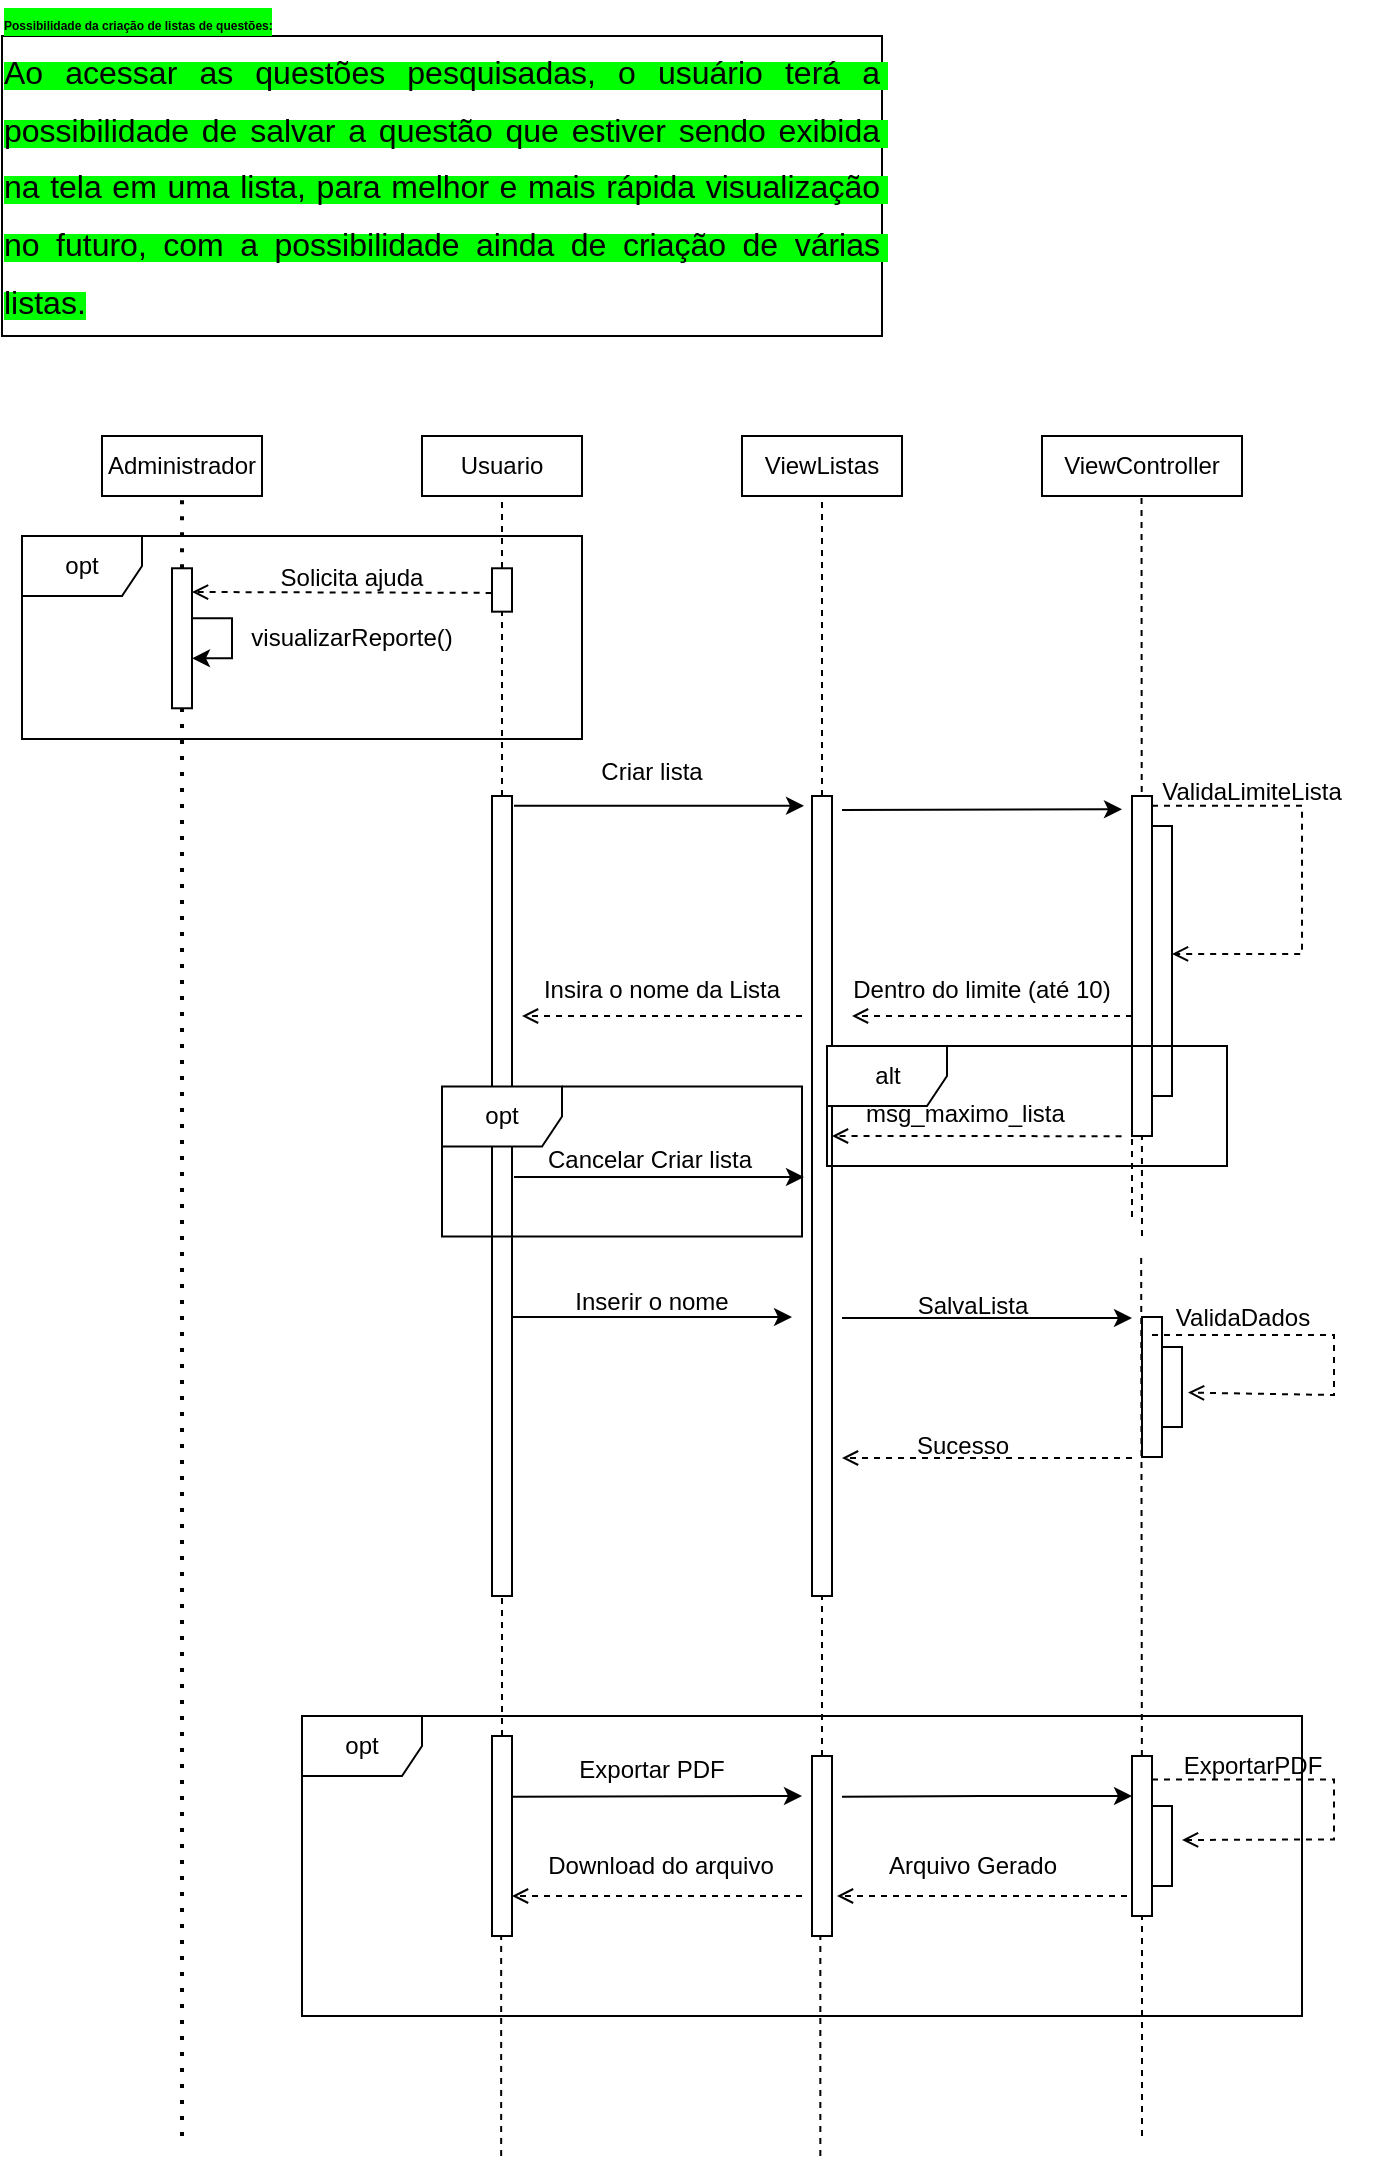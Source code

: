 <mxfile version="26.2.14">
  <diagram name="Página-1" id="BLvk0eQHxglNfP6eWdGU">
    <mxGraphModel dx="835" dy="476" grid="1" gridSize="10" guides="1" tooltips="1" connect="1" arrows="1" fold="1" page="1" pageScale="1" pageWidth="827" pageHeight="1169" math="0" shadow="0">
      <root>
        <mxCell id="0" />
        <mxCell id="1" parent="0" />
        <mxCell id="ODyMLqYF2nCaOZKzwvnY-1" value="&lt;span id=&quot;docs-internal-guid-a57da334-7fff-e3e3-7578-2005c0f5c0eb&quot;&gt;&lt;p style=&quot;line-height:1.8;text-align: justify;margin-top:0pt;margin-bottom:0pt;&quot; dir=&quot;ltr&quot;&gt;&lt;span style=&quot;font-family: Arial, sans-serif; background-color: rgb(0, 255, 0); font-weight: 700; font-variant-numeric: normal; font-variant-east-asian: normal; font-variant-alternates: normal; font-variant-position: normal; font-variant-emoji: normal; vertical-align: baseline; white-space-collapse: preserve;&quot;&gt;&lt;font style=&quot;font-size: 6px;&quot;&gt;Possibilidade da criação de listas de questões:&lt;/font&gt;&lt;/span&gt;&lt;/p&gt;&lt;p style=&quot;line-height:1.8;text-align: justify;margin-top:0pt;margin-bottom:0pt;&quot; dir=&quot;ltr&quot;&gt;&lt;span style=&quot;font-family: Arial, sans-serif; background-color: rgb(0, 255, 0); font-variant-numeric: normal; font-variant-east-asian: normal; font-variant-alternates: normal; font-variant-position: normal; font-variant-emoji: normal; vertical-align: baseline; white-space-collapse: preserve;&quot;&gt;&lt;font size=&quot;3&quot;&gt;Ao acessar as questões pesquisadas, o usuário terá a possibilidade de salvar a questão que estiver sendo exibida na tela em uma lista, para melhor e mais rápida visualização no futuro, com a possibilidade ainda de criação de várias listas.&lt;/font&gt;&lt;/span&gt;&lt;/p&gt;&lt;div&gt;&lt;span style=&quot;font-size: 12pt; font-family: Arial, sans-serif; background-color: rgb(0, 255, 0); font-variant-numeric: normal; font-variant-east-asian: normal; font-variant-alternates: normal; font-variant-position: normal; font-variant-emoji: normal; vertical-align: baseline; white-space-collapse: preserve;&quot;&gt;&lt;br&gt;&lt;/span&gt;&lt;/div&gt;&lt;/span&gt;" style="rounded=0;whiteSpace=wrap;html=1;" parent="1" vertex="1">
          <mxGeometry x="30" y="80" width="440" height="150" as="geometry" />
        </mxCell>
        <mxCell id="ODyMLqYF2nCaOZKzwvnY-2" value="Usuario" style="rounded=0;whiteSpace=wrap;html=1;" parent="1" vertex="1">
          <mxGeometry x="240" y="280" width="80" height="30" as="geometry" />
        </mxCell>
        <mxCell id="ODyMLqYF2nCaOZKzwvnY-4" value="" style="endArrow=none;dashed=1;html=1;rounded=0;" parent="1" source="YkKsjHE401IhQZZh_499-2" edge="1">
          <mxGeometry width="50" height="50" relative="1" as="geometry">
            <mxPoint x="280" y="680" as="sourcePoint" />
            <mxPoint x="280" y="310" as="targetPoint" />
          </mxGeometry>
        </mxCell>
        <mxCell id="YkKsjHE401IhQZZh_499-1" value="ViewListas" style="rounded=0;whiteSpace=wrap;html=1;" parent="1" vertex="1">
          <mxGeometry x="400" y="280" width="80" height="30" as="geometry" />
        </mxCell>
        <mxCell id="YkKsjHE401IhQZZh_499-3" value="" style="endArrow=none;dashed=1;html=1;rounded=0;exitX=0.5;exitY=0;exitDx=0;exitDy=0;" parent="1" target="YkKsjHE401IhQZZh_499-2" edge="1" source="V8U6Opk8REqJxy-VVyZn-57">
          <mxGeometry width="50" height="50" relative="1" as="geometry">
            <mxPoint x="280" y="800" as="sourcePoint" />
            <mxPoint x="280" y="310" as="targetPoint" />
            <Array as="points">
              <mxPoint x="280" y="730" />
            </Array>
          </mxGeometry>
        </mxCell>
        <mxCell id="YkKsjHE401IhQZZh_499-2" value="" style="rounded=0;whiteSpace=wrap;html=1;" parent="1" vertex="1">
          <mxGeometry x="275" y="460" width="10" height="400" as="geometry" />
        </mxCell>
        <mxCell id="YkKsjHE401IhQZZh_499-6" value="" style="endArrow=none;dashed=1;html=1;rounded=0;" parent="1" edge="1" source="V8U6Opk8REqJxy-VVyZn-2">
          <mxGeometry width="50" height="50" relative="1" as="geometry">
            <mxPoint x="440" y="680" as="sourcePoint" />
            <mxPoint x="440" y="310" as="targetPoint" />
          </mxGeometry>
        </mxCell>
        <mxCell id="YkKsjHE401IhQZZh_499-7" value="Administrador" style="rounded=0;whiteSpace=wrap;html=1;" parent="1" vertex="1">
          <mxGeometry x="80" y="280" width="80" height="30" as="geometry" />
        </mxCell>
        <mxCell id="YkKsjHE401IhQZZh_499-22" value="opt" style="shape=umlFrame;whiteSpace=wrap;html=1;pointerEvents=0;" parent="1" vertex="1">
          <mxGeometry x="40" y="330" width="280" height="101.5" as="geometry" />
        </mxCell>
        <mxCell id="YkKsjHE401IhQZZh_499-23" value="" style="endArrow=open;html=1;rounded=0;exitX=1.037;exitY=0.719;exitDx=0;exitDy=0;exitPerimeter=0;dashed=1;endFill=0;" parent="1" source="YkKsjHE401IhQZZh_499-26" edge="1">
          <mxGeometry width="50" height="50" relative="1" as="geometry">
            <mxPoint x="235" y="355.501" as="sourcePoint" />
            <mxPoint x="125" y="358" as="targetPoint" />
          </mxGeometry>
        </mxCell>
        <mxCell id="YkKsjHE401IhQZZh_499-25" style="edgeStyle=orthogonalEdgeStyle;rounded=0;orthogonalLoop=1;jettySize=auto;html=1;curved=0;" parent="1" source="YkKsjHE401IhQZZh_499-24" target="YkKsjHE401IhQZZh_499-24" edge="1">
          <mxGeometry relative="1" as="geometry" />
        </mxCell>
        <mxCell id="YkKsjHE401IhQZZh_499-26" value="Solicita ajuda" style="text;html=1;align=center;verticalAlign=middle;whiteSpace=wrap;rounded=0;" parent="1" vertex="1">
          <mxGeometry x="140" y="334.43" width="130" height="33.41" as="geometry" />
        </mxCell>
        <mxCell id="YkKsjHE401IhQZZh_499-27" value="visualizarReporte()" style="text;html=1;align=center;verticalAlign=middle;whiteSpace=wrap;rounded=0;" parent="1" vertex="1">
          <mxGeometry x="160" y="369.21" width="90" height="23.86" as="geometry" />
        </mxCell>
        <mxCell id="YkKsjHE401IhQZZh_499-28" value="" style="html=1;points=[[0,0,0,0,5],[0,1,0,0,-5],[1,0,0,0,5],[1,1,0,0,-5]];perimeter=orthogonalPerimeter;outlineConnect=0;targetShapes=umlLifeline;portConstraint=eastwest;newEdgeStyle={&quot;curved&quot;:0,&quot;rounded&quot;:0};" parent="1" vertex="1">
          <mxGeometry x="275" y="346.145" width="10" height="21.694" as="geometry" />
        </mxCell>
        <mxCell id="YkKsjHE401IhQZZh_499-30" value="" style="endArrow=none;dashed=1;html=1;dashPattern=1 3;strokeWidth=2;rounded=0;" parent="1" source="YkKsjHE401IhQZZh_499-24" edge="1">
          <mxGeometry width="50" height="50" relative="1" as="geometry">
            <mxPoint x="120" y="680" as="sourcePoint" />
            <mxPoint x="120" y="310" as="targetPoint" />
          </mxGeometry>
        </mxCell>
        <mxCell id="YkKsjHE401IhQZZh_499-31" value="" style="endArrow=none;dashed=1;html=1;dashPattern=1 3;strokeWidth=2;rounded=0;" parent="1" target="YkKsjHE401IhQZZh_499-24" edge="1">
          <mxGeometry width="50" height="50" relative="1" as="geometry">
            <mxPoint x="120" y="1130" as="sourcePoint" />
            <mxPoint x="120" y="310" as="targetPoint" />
          </mxGeometry>
        </mxCell>
        <mxCell id="YkKsjHE401IhQZZh_499-24" value="" style="html=1;points=[[0,0,0,0,5],[0,1,0,0,-5],[1,0,0,0,5],[1,1,0,0,-5]];perimeter=orthogonalPerimeter;outlineConnect=0;targetShapes=umlLifeline;portConstraint=eastwest;newEdgeStyle={&quot;curved&quot;:0,&quot;rounded&quot;:0};" parent="1" vertex="1">
          <mxGeometry x="115" y="346.141" width="10" height="70" as="geometry" />
        </mxCell>
        <mxCell id="YkKsjHE401IhQZZh_499-32" value="ViewController" style="rounded=0;whiteSpace=wrap;html=1;" parent="1" vertex="1">
          <mxGeometry x="550" y="280" width="100" height="30" as="geometry" />
        </mxCell>
        <mxCell id="V8U6Opk8REqJxy-VVyZn-3" value="" style="endArrow=none;dashed=1;html=1;rounded=0;exitX=0.5;exitY=0;exitDx=0;exitDy=0;" edge="1" parent="1" source="V8U6Opk8REqJxy-VVyZn-64" target="V8U6Opk8REqJxy-VVyZn-2">
          <mxGeometry width="50" height="50" relative="1" as="geometry">
            <mxPoint x="440" y="800" as="sourcePoint" />
            <mxPoint x="440" y="310" as="targetPoint" />
          </mxGeometry>
        </mxCell>
        <mxCell id="V8U6Opk8REqJxy-VVyZn-2" value="" style="rounded=0;whiteSpace=wrap;html=1;" vertex="1" parent="1">
          <mxGeometry x="435" y="460" width="10" height="400" as="geometry" />
        </mxCell>
        <mxCell id="V8U6Opk8REqJxy-VVyZn-6" value="Criar lista" style="text;html=1;align=center;verticalAlign=middle;whiteSpace=wrap;rounded=0;" vertex="1" parent="1">
          <mxGeometry x="290" y="431.5" width="130" height="33.41" as="geometry" />
        </mxCell>
        <mxCell id="V8U6Opk8REqJxy-VVyZn-7" value="" style="endArrow=classic;html=1;rounded=0;" edge="1" parent="1">
          <mxGeometry width="50" height="50" relative="1" as="geometry">
            <mxPoint x="286" y="464.911" as="sourcePoint" />
            <mxPoint x="431" y="464.91" as="targetPoint" />
          </mxGeometry>
        </mxCell>
        <mxCell id="V8U6Opk8REqJxy-VVyZn-8" value="" style="endArrow=none;dashed=1;html=1;rounded=0;" edge="1" parent="1">
          <mxGeometry width="50" height="50" relative="1" as="geometry">
            <mxPoint x="600" y="680" as="sourcePoint" />
            <mxPoint x="599.76" y="310" as="targetPoint" />
          </mxGeometry>
        </mxCell>
        <mxCell id="V8U6Opk8REqJxy-VVyZn-10" value="" style="endArrow=none;dashed=1;html=1;rounded=0;" edge="1" parent="1">
          <mxGeometry width="50" height="50" relative="1" as="geometry">
            <mxPoint x="595" y="600.5" as="sourcePoint" />
            <mxPoint x="595" y="630.5" as="targetPoint" />
          </mxGeometry>
        </mxCell>
        <mxCell id="V8U6Opk8REqJxy-VVyZn-9" value="" style="rounded=0;whiteSpace=wrap;html=1;" vertex="1" parent="1">
          <mxGeometry x="595" y="460" width="10" height="170" as="geometry" />
        </mxCell>
        <mxCell id="V8U6Opk8REqJxy-VVyZn-11" value="" style="endArrow=classic;html=1;rounded=0;entryX=0;entryY=0.75;entryDx=0;entryDy=0;" edge="1" parent="1" target="V8U6Opk8REqJxy-VVyZn-14">
          <mxGeometry width="50" height="50" relative="1" as="geometry">
            <mxPoint x="450" y="467" as="sourcePoint" />
            <mxPoint x="590" y="480" as="targetPoint" />
          </mxGeometry>
        </mxCell>
        <mxCell id="V8U6Opk8REqJxy-VVyZn-12" value="" style="rounded=0;whiteSpace=wrap;html=1;" vertex="1" parent="1">
          <mxGeometry x="605" y="475" width="10" height="135" as="geometry" />
        </mxCell>
        <mxCell id="V8U6Opk8REqJxy-VVyZn-13" value="" style="endArrow=open;html=1;rounded=0;exitX=1;exitY=0;exitDx=0;exitDy=0;dashed=1;endFill=0;entryX=1;entryY=0.474;entryDx=0;entryDy=0;entryPerimeter=0;" edge="1" parent="1" target="V8U6Opk8REqJxy-VVyZn-12">
          <mxGeometry width="50" height="50" relative="1" as="geometry">
            <mxPoint x="605" y="464.91" as="sourcePoint" />
            <mxPoint x="615" y="522.41" as="targetPoint" />
            <Array as="points">
              <mxPoint x="680" y="464.91" />
              <mxPoint x="680" y="539" />
            </Array>
          </mxGeometry>
        </mxCell>
        <mxCell id="V8U6Opk8REqJxy-VVyZn-14" value="ValidaLimiteLista" style="text;html=1;align=center;verticalAlign=middle;whiteSpace=wrap;rounded=0;" vertex="1" parent="1">
          <mxGeometry x="590" y="441.59" width="130" height="33.41" as="geometry" />
        </mxCell>
        <mxCell id="V8U6Opk8REqJxy-VVyZn-23" value="" style="endArrow=open;html=1;rounded=0;exitX=1.037;exitY=0.719;exitDx=0;exitDy=0;exitPerimeter=0;dashed=1;endFill=0;" edge="1" parent="1">
          <mxGeometry width="50" height="50" relative="1" as="geometry">
            <mxPoint x="595" y="570" as="sourcePoint" />
            <mxPoint x="455" y="570" as="targetPoint" />
          </mxGeometry>
        </mxCell>
        <mxCell id="V8U6Opk8REqJxy-VVyZn-25" value="Dentro do limite (até 10)" style="text;html=1;align=center;verticalAlign=middle;whiteSpace=wrap;rounded=0;" vertex="1" parent="1">
          <mxGeometry x="445" y="540" width="150" height="33.41" as="geometry" />
        </mxCell>
        <mxCell id="V8U6Opk8REqJxy-VVyZn-27" value="" style="endArrow=open;html=1;rounded=0;exitX=1.037;exitY=0.719;exitDx=0;exitDy=0;exitPerimeter=0;dashed=1;endFill=0;" edge="1" parent="1">
          <mxGeometry width="50" height="50" relative="1" as="geometry">
            <mxPoint x="430" y="570" as="sourcePoint" />
            <mxPoint x="290" y="570" as="targetPoint" />
          </mxGeometry>
        </mxCell>
        <mxCell id="V8U6Opk8REqJxy-VVyZn-28" value="Insira o nome da Lista" style="text;html=1;align=center;verticalAlign=middle;whiteSpace=wrap;rounded=0;" vertex="1" parent="1">
          <mxGeometry x="285" y="540" width="150" height="33.41" as="geometry" />
        </mxCell>
        <mxCell id="V8U6Opk8REqJxy-VVyZn-32" value="Inserir o nome" style="text;html=1;align=center;verticalAlign=middle;whiteSpace=wrap;rounded=0;" vertex="1" parent="1">
          <mxGeometry x="290" y="696.59" width="130" height="33.41" as="geometry" />
        </mxCell>
        <mxCell id="V8U6Opk8REqJxy-VVyZn-33" value="" style="endArrow=classic;html=1;rounded=0;" edge="1" parent="1">
          <mxGeometry width="50" height="50" relative="1" as="geometry">
            <mxPoint x="285" y="720.55" as="sourcePoint" />
            <mxPoint x="425" y="720.55" as="targetPoint" />
          </mxGeometry>
        </mxCell>
        <mxCell id="V8U6Opk8REqJxy-VVyZn-36" value="SalvaLista" style="text;html=1;align=center;verticalAlign=middle;resizable=0;points=[];autosize=1;strokeColor=none;fillColor=none;" vertex="1" parent="1">
          <mxGeometry x="475" y="700" width="80" height="30" as="geometry" />
        </mxCell>
        <mxCell id="V8U6Opk8REqJxy-VVyZn-41" value="" style="rounded=0;whiteSpace=wrap;html=1;" vertex="1" parent="1">
          <mxGeometry x="600" y="720.5" width="10" height="70" as="geometry" />
        </mxCell>
        <mxCell id="V8U6Opk8REqJxy-VVyZn-42" value="" style="endArrow=none;dashed=1;html=1;rounded=0;" edge="1" parent="1" source="V8U6Opk8REqJxy-VVyZn-65">
          <mxGeometry width="50" height="50" relative="1" as="geometry">
            <mxPoint x="600" y="930" as="sourcePoint" />
            <mxPoint x="599.59" y="691" as="targetPoint" />
          </mxGeometry>
        </mxCell>
        <mxCell id="V8U6Opk8REqJxy-VVyZn-43" value="alt" style="shape=umlFrame;whiteSpace=wrap;html=1;pointerEvents=0;" vertex="1" parent="1">
          <mxGeometry x="442.5" y="585" width="200" height="60" as="geometry" />
        </mxCell>
        <mxCell id="V8U6Opk8REqJxy-VVyZn-44" value="" style="endArrow=classic;html=1;rounded=0;" edge="1" parent="1">
          <mxGeometry width="50" height="50" relative="1" as="geometry">
            <mxPoint x="450" y="721.0" as="sourcePoint" />
            <mxPoint x="595" y="721" as="targetPoint" />
          </mxGeometry>
        </mxCell>
        <mxCell id="V8U6Opk8REqJxy-VVyZn-45" value="" style="endArrow=open;html=1;rounded=0;dashed=1;endFill=0;entryX=1.3;entryY=0.57;entryDx=0;entryDy=0;entryPerimeter=0;" edge="1" parent="1" target="V8U6Opk8REqJxy-VVyZn-46">
          <mxGeometry width="50" height="50" relative="1" as="geometry">
            <mxPoint x="605" y="729.5" as="sourcePoint" />
            <mxPoint x="630.5" y="762.5" as="targetPoint" />
            <Array as="points">
              <mxPoint x="696" y="729.5" />
              <mxPoint x="696" y="759.5" />
            </Array>
          </mxGeometry>
        </mxCell>
        <mxCell id="V8U6Opk8REqJxy-VVyZn-46" value="" style="rounded=0;whiteSpace=wrap;html=1;" vertex="1" parent="1">
          <mxGeometry x="610" y="735.5" width="10" height="40" as="geometry" />
        </mxCell>
        <mxCell id="V8U6Opk8REqJxy-VVyZn-48" value="ValidaDados" style="text;html=1;align=center;verticalAlign=middle;resizable=0;points=[];autosize=1;strokeColor=none;fillColor=none;" vertex="1" parent="1">
          <mxGeometry x="605" y="706" width="90" height="30" as="geometry" />
        </mxCell>
        <mxCell id="V8U6Opk8REqJxy-VVyZn-49" value="" style="endArrow=open;html=1;rounded=0;dashed=1;endFill=0;" edge="1" parent="1">
          <mxGeometry width="50" height="50" relative="1" as="geometry">
            <mxPoint x="595" y="791" as="sourcePoint" />
            <mxPoint x="450" y="791" as="targetPoint" />
          </mxGeometry>
        </mxCell>
        <mxCell id="V8U6Opk8REqJxy-VVyZn-50" value="Sucesso" style="text;html=1;align=center;verticalAlign=middle;resizable=0;points=[];autosize=1;strokeColor=none;fillColor=none;" vertex="1" parent="1">
          <mxGeometry x="475" y="769.5" width="70" height="30" as="geometry" />
        </mxCell>
        <mxCell id="V8U6Opk8REqJxy-VVyZn-53" value="" style="endArrow=none;dashed=1;html=1;rounded=0;" edge="1" parent="1">
          <mxGeometry width="50" height="50" relative="1" as="geometry">
            <mxPoint x="595" y="670.5" as="sourcePoint" />
            <mxPoint x="595" y="630.5" as="targetPoint" />
          </mxGeometry>
        </mxCell>
        <mxCell id="V8U6Opk8REqJxy-VVyZn-54" value="&lt;b style=&quot;font-weight:normal;&quot; id=&quot;docs-internal-guid-245c9a75-7fff-a788-f105-0794429abbf5&quot;&gt;&lt;span style=&quot;font-family: Arial, sans-serif; color: rgb(0, 0, 0); background-color: transparent; font-weight: 400; font-style: normal; font-variant: normal; text-decoration: none; vertical-align: baseline; white-space: pre-wrap;&quot;&gt;&lt;font&gt;msg_maximo_lista&lt;/font&gt;&lt;/span&gt;&lt;/b&gt;" style="text;whiteSpace=wrap;html=1;" vertex="1" parent="1">
          <mxGeometry x="460" y="605.25" width="165" height="20" as="geometry" />
        </mxCell>
        <mxCell id="V8U6Opk8REqJxy-VVyZn-55" value="" style="endArrow=open;html=1;rounded=0;exitX=-0.022;exitY=0.919;exitDx=0;exitDy=0;exitPerimeter=0;dashed=1;endFill=0;" edge="1" parent="1">
          <mxGeometry width="50" height="50" relative="1" as="geometry">
            <mxPoint x="589.78" y="630.09" as="sourcePoint" />
            <mxPoint x="445" y="630" as="targetPoint" />
          </mxGeometry>
        </mxCell>
        <mxCell id="V8U6Opk8REqJxy-VVyZn-57" value="" style="rounded=0;whiteSpace=wrap;html=1;" vertex="1" parent="1">
          <mxGeometry x="275" y="930" width="10" height="100" as="geometry" />
        </mxCell>
        <mxCell id="V8U6Opk8REqJxy-VVyZn-58" value="Exportar PDF" style="text;html=1;align=center;verticalAlign=middle;whiteSpace=wrap;rounded=0;" vertex="1" parent="1">
          <mxGeometry x="290" y="930" width="130" height="33.41" as="geometry" />
        </mxCell>
        <mxCell id="V8U6Opk8REqJxy-VVyZn-63" value="" style="endArrow=classic;html=1;rounded=0;exitX=0;exitY=1;exitDx=0;exitDy=0;" edge="1" parent="1">
          <mxGeometry width="50" height="50" relative="1" as="geometry">
            <mxPoint x="285.0" y="960.41" as="sourcePoint" />
            <mxPoint x="430" y="960" as="targetPoint" />
          </mxGeometry>
        </mxCell>
        <mxCell id="V8U6Opk8REqJxy-VVyZn-64" value="" style="rounded=0;whiteSpace=wrap;html=1;" vertex="1" parent="1">
          <mxGeometry x="435" y="940" width="10" height="90" as="geometry" />
        </mxCell>
        <mxCell id="V8U6Opk8REqJxy-VVyZn-66" value="" style="endArrow=none;dashed=1;html=1;rounded=0;" edge="1" parent="1" target="V8U6Opk8REqJxy-VVyZn-65">
          <mxGeometry width="50" height="50" relative="1" as="geometry">
            <mxPoint x="600" y="1130" as="sourcePoint" />
            <mxPoint x="599.59" y="891" as="targetPoint" />
          </mxGeometry>
        </mxCell>
        <mxCell id="V8U6Opk8REqJxy-VVyZn-65" value="" style="rounded=0;whiteSpace=wrap;html=1;" vertex="1" parent="1">
          <mxGeometry x="595" y="940" width="10" height="80" as="geometry" />
        </mxCell>
        <mxCell id="V8U6Opk8REqJxy-VVyZn-67" value="opt" style="shape=umlFrame;whiteSpace=wrap;html=1;pointerEvents=0;" vertex="1" parent="1">
          <mxGeometry x="180" y="920" width="500" height="150" as="geometry" />
        </mxCell>
        <mxCell id="V8U6Opk8REqJxy-VVyZn-68" value="" style="endArrow=open;html=1;rounded=0;dashed=1;endFill=0;" edge="1" parent="1">
          <mxGeometry width="50" height="50" relative="1" as="geometry">
            <mxPoint x="592.5" y="1010" as="sourcePoint" />
            <mxPoint x="447.5" y="1010" as="targetPoint" />
          </mxGeometry>
        </mxCell>
        <mxCell id="V8U6Opk8REqJxy-VVyZn-70" value="Arquivo Gerado" style="text;html=1;align=center;verticalAlign=middle;resizable=0;points=[];autosize=1;strokeColor=none;fillColor=none;" vertex="1" parent="1">
          <mxGeometry x="460" y="980" width="110" height="30" as="geometry" />
        </mxCell>
        <mxCell id="V8U6Opk8REqJxy-VVyZn-71" value="" style="endArrow=classic;html=1;rounded=0;exitX=0;exitY=1;exitDx=0;exitDy=0;" edge="1" parent="1">
          <mxGeometry width="50" height="50" relative="1" as="geometry">
            <mxPoint x="450.0" y="960.41" as="sourcePoint" />
            <mxPoint x="595" y="960" as="targetPoint" />
            <Array as="points">
              <mxPoint x="520" y="960" />
            </Array>
          </mxGeometry>
        </mxCell>
        <mxCell id="V8U6Opk8REqJxy-VVyZn-72" value="" style="endArrow=open;html=1;rounded=0;dashed=1;endFill=0;" edge="1" parent="1">
          <mxGeometry width="50" height="50" relative="1" as="geometry">
            <mxPoint x="430" y="1010" as="sourcePoint" />
            <mxPoint x="285" y="1010" as="targetPoint" />
          </mxGeometry>
        </mxCell>
        <mxCell id="V8U6Opk8REqJxy-VVyZn-73" value="" style="endArrow=none;dashed=1;html=1;rounded=0;" edge="1" parent="1">
          <mxGeometry width="50" height="50" relative="1" as="geometry">
            <mxPoint x="439.17" y="1140" as="sourcePoint" />
            <mxPoint x="439.17" y="1030" as="targetPoint" />
          </mxGeometry>
        </mxCell>
        <mxCell id="V8U6Opk8REqJxy-VVyZn-74" value="" style="endArrow=none;dashed=1;html=1;rounded=0;" edge="1" parent="1">
          <mxGeometry width="50" height="50" relative="1" as="geometry">
            <mxPoint x="279.58" y="1140" as="sourcePoint" />
            <mxPoint x="279.58" y="1030" as="targetPoint" />
          </mxGeometry>
        </mxCell>
        <mxCell id="V8U6Opk8REqJxy-VVyZn-75" value="" style="endArrow=open;html=1;rounded=0;dashed=1;endFill=0;" edge="1" parent="1">
          <mxGeometry width="50" height="50" relative="1" as="geometry">
            <mxPoint x="605" y="951.71" as="sourcePoint" />
            <mxPoint x="620" y="982" as="targetPoint" />
            <Array as="points">
              <mxPoint x="696" y="951.71" />
              <mxPoint x="696" y="981.71" />
            </Array>
          </mxGeometry>
        </mxCell>
        <mxCell id="V8U6Opk8REqJxy-VVyZn-76" value="" style="rounded=0;whiteSpace=wrap;html=1;" vertex="1" parent="1">
          <mxGeometry x="605" y="965" width="10" height="40" as="geometry" />
        </mxCell>
        <mxCell id="V8U6Opk8REqJxy-VVyZn-77" value="ExportarPDF" style="text;html=1;align=center;verticalAlign=middle;resizable=0;points=[];autosize=1;strokeColor=none;fillColor=none;" vertex="1" parent="1">
          <mxGeometry x="610" y="930" width="90" height="30" as="geometry" />
        </mxCell>
        <mxCell id="V8U6Opk8REqJxy-VVyZn-80" value="Download do arquivo" style="text;html=1;align=center;verticalAlign=middle;resizable=0;points=[];autosize=1;strokeColor=none;fillColor=none;" vertex="1" parent="1">
          <mxGeometry x="288.5" y="980" width="140" height="30" as="geometry" />
        </mxCell>
        <mxCell id="V8U6Opk8REqJxy-VVyZn-81" value="opt" style="shape=umlFrame;whiteSpace=wrap;html=1;pointerEvents=0;" vertex="1" parent="1">
          <mxGeometry x="250" y="605.25" width="180" height="75" as="geometry" />
        </mxCell>
        <mxCell id="V8U6Opk8REqJxy-VVyZn-82" value="" style="endArrow=classic;html=1;rounded=0;" edge="1" parent="1">
          <mxGeometry width="50" height="50" relative="1" as="geometry">
            <mxPoint x="286" y="650.501" as="sourcePoint" />
            <mxPoint x="431" y="650.5" as="targetPoint" />
          </mxGeometry>
        </mxCell>
        <mxCell id="V8U6Opk8REqJxy-VVyZn-83" value="Cancelar Criar lista" style="text;html=1;align=center;verticalAlign=middle;whiteSpace=wrap;rounded=0;" vertex="1" parent="1">
          <mxGeometry x="288.5" y="625.25" width="130" height="33.41" as="geometry" />
        </mxCell>
      </root>
    </mxGraphModel>
  </diagram>
</mxfile>

